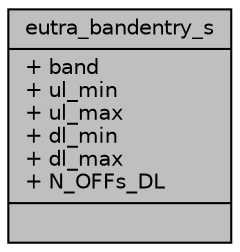 digraph "eutra_bandentry_s"
{
 // LATEX_PDF_SIZE
  edge [fontname="Helvetica",fontsize="10",labelfontname="Helvetica",labelfontsize="10"];
  node [fontname="Helvetica",fontsize="10",shape=record];
  Node1 [label="{eutra_bandentry_s\n|+ band\l+ ul_min\l+ ul_max\l+ dl_min\l+ dl_max\l+ N_OFFs_DL\l|}",height=0.2,width=0.4,color="black", fillcolor="grey75", style="filled", fontcolor="black",tooltip=" "];
}
